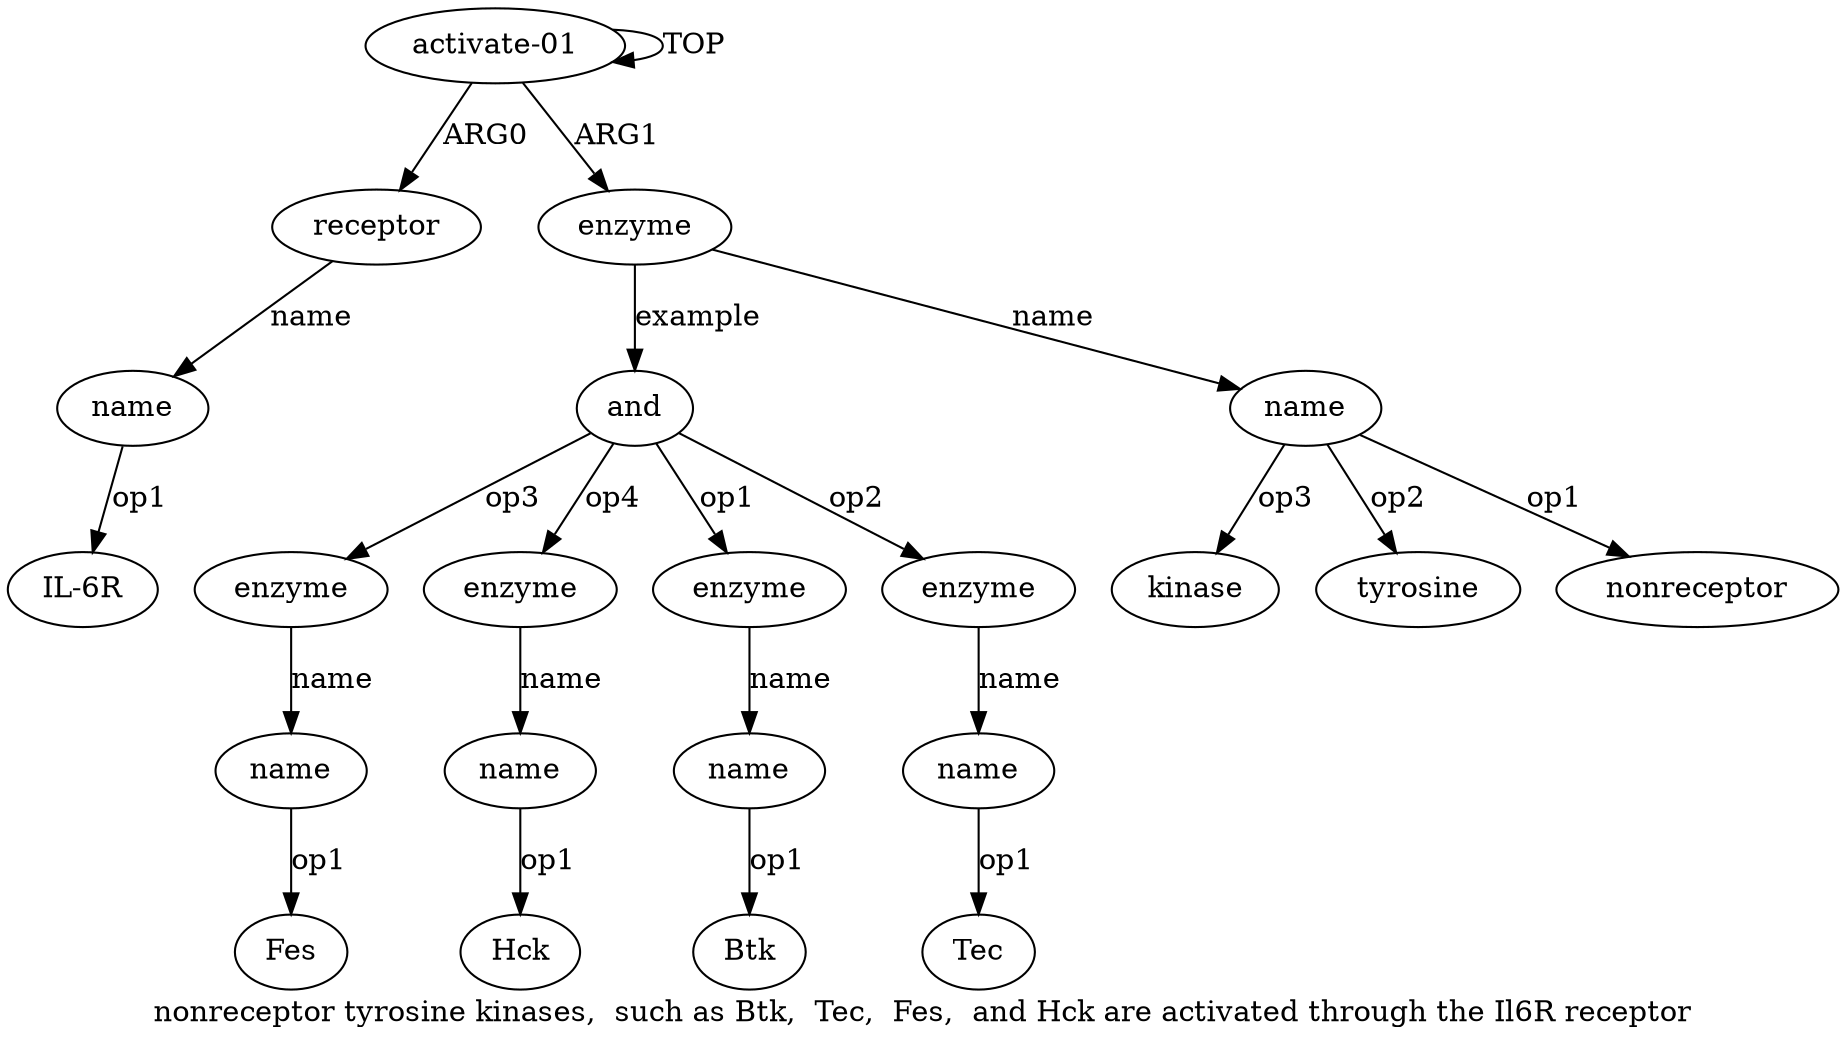 digraph  {
	graph [label="nonreceptor tyrosine kinases,  such as Btk,  Tec,  Fes,  and Hck are activated through the Il6R receptor"];
	node [label="\N"];
	"a2 IL-6R"	 [color=black,
		gold_ind=-1,
		gold_label="IL-6R",
		label="IL-6R",
		test_ind=-1,
		test_label="IL-6R"];
	"a7 Btk"	 [color=black,
		gold_ind=-1,
		gold_label=Btk,
		label=Btk,
		test_ind=-1,
		test_label=Btk];
	a9	 [color=black,
		gold_ind=9,
		gold_label=name,
		label=name,
		test_ind=9,
		test_label=name];
	"a9 Tec"	 [color=black,
		gold_ind=-1,
		gold_label=Tec,
		label=Tec,
		test_ind=-1,
		test_label=Tec];
	a9 -> "a9 Tec" [key=0,
	color=black,
	gold_label=op1,
	label=op1,
	test_label=op1];
"a4 kinase" [color=black,
	gold_ind=-1,
	gold_label=kinase,
	label=kinase,
	test_ind=-1,
	test_label=kinase];
"a4 tyrosine" [color=black,
	gold_ind=-1,
	gold_label=tyrosine,
	label=tyrosine,
	test_ind=-1,
	test_label=tyrosine];
"a11 Fes" [color=black,
	gold_ind=-1,
	gold_label=Fes,
	label=Fes,
	test_ind=-1,
	test_label=Fes];
a11 [color=black,
	gold_ind=11,
	gold_label=name,
	label=name,
	test_ind=11,
	test_label=name];
a11 -> "a11 Fes" [key=0,
color=black,
gold_label=op1,
label=op1,
test_label=op1];
a10 [color=black,
gold_ind=10,
gold_label=enzyme,
label=enzyme,
test_ind=10,
test_label=enzyme];
a10 -> a11 [key=0,
color=black,
gold_label=name,
label=name,
test_label=name];
a13 [color=black,
gold_ind=13,
gold_label=name,
label=name,
test_ind=13,
test_label=name];
"a13 Hck" [color=black,
gold_ind=-1,
gold_label=Hck,
label=Hck,
test_ind=-1,
test_label=Hck];
a13 -> "a13 Hck" [key=0,
color=black,
gold_label=op1,
label=op1,
test_label=op1];
a12 [color=black,
gold_ind=12,
gold_label=enzyme,
label=enzyme,
test_ind=12,
test_label=enzyme];
a12 -> a13 [key=0,
color=black,
gold_label=name,
label=name,
test_label=name];
a1 [color=black,
gold_ind=1,
gold_label=receptor,
label=receptor,
test_ind=1,
test_label=receptor];
a2 [color=black,
gold_ind=2,
gold_label=name,
label=name,
test_ind=2,
test_label=name];
a1 -> a2 [key=0,
color=black,
gold_label=name,
label=name,
test_label=name];
a0 [color=black,
gold_ind=0,
gold_label="activate-01",
label="activate-01",
test_ind=0,
test_label="activate-01"];
a0 -> a1 [key=0,
color=black,
gold_label=ARG0,
label=ARG0,
test_label=ARG0];
a0 -> a0 [key=0,
color=black,
gold_label=TOP,
label=TOP,
test_label=TOP];
a3 [color=black,
gold_ind=3,
gold_label=enzyme,
label=enzyme,
test_ind=3,
test_label=enzyme];
a0 -> a3 [key=0,
color=black,
gold_label=ARG1,
label=ARG1,
test_label=ARG1];
a5 [color=black,
gold_ind=5,
gold_label=and,
label=and,
test_ind=5,
test_label=and];
a3 -> a5 [key=0,
color=black,
gold_label=example,
label=example,
test_label=example];
a4 [color=black,
gold_ind=4,
gold_label=name,
label=name,
test_ind=4,
test_label=name];
a3 -> a4 [key=0,
color=black,
gold_label=name,
label=name,
test_label=name];
a2 -> "a2 IL-6R" [key=0,
color=black,
gold_label=op1,
label=op1,
test_label=op1];
a5 -> a10 [key=0,
color=black,
gold_label=op3,
label=op3,
test_label=op3];
a5 -> a12 [key=0,
color=black,
gold_label=op4,
label=op4,
test_label=op4];
a6 [color=black,
gold_ind=6,
gold_label=enzyme,
label=enzyme,
test_ind=6,
test_label=enzyme];
a5 -> a6 [key=0,
color=black,
gold_label=op1,
label=op1,
test_label=op1];
a8 [color=black,
gold_ind=8,
gold_label=enzyme,
label=enzyme,
test_ind=8,
test_label=enzyme];
a5 -> a8 [key=0,
color=black,
gold_label=op2,
label=op2,
test_label=op2];
a4 -> "a4 kinase" [key=0,
color=black,
gold_label=op3,
label=op3,
test_label=op3];
a4 -> "a4 tyrosine" [key=0,
color=black,
gold_label=op2,
label=op2,
test_label=op2];
"a4 nonreceptor" [color=black,
gold_ind=-1,
gold_label=nonreceptor,
label=nonreceptor,
test_ind=-1,
test_label=nonreceptor];
a4 -> "a4 nonreceptor" [key=0,
color=black,
gold_label=op1,
label=op1,
test_label=op1];
a7 [color=black,
gold_ind=7,
gold_label=name,
label=name,
test_ind=7,
test_label=name];
a7 -> "a7 Btk" [key=0,
color=black,
gold_label=op1,
label=op1,
test_label=op1];
a6 -> a7 [key=0,
color=black,
gold_label=name,
label=name,
test_label=name];
a8 -> a9 [key=0,
color=black,
gold_label=name,
label=name,
test_label=name];
}
